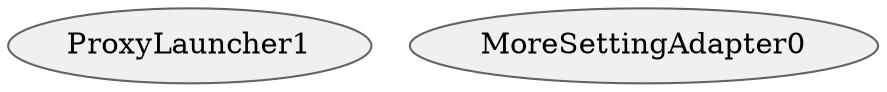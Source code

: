 digraph {
fontname="Helvetica";
node[style="filled,solid", colorscheme=greys3, fillcolor=1, color=3];
ProxyLauncher1;
MoreSettingAdapter0;
}